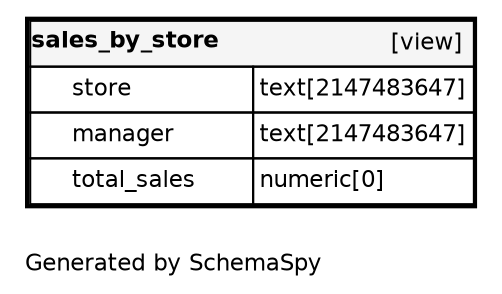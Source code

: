 digraph "oneDegreeRelationshipsDiagram" {
  graph [    rankdir="RL"    bgcolor="#ffffff"    label="\nGenerated by SchemaSpy"    labeljust="l"    nodesep="0.18"    ranksep="0.46"    fontname="Helvetica"    fontsize="11"    ration="compress"  ];  node [    fontname="Helvetica"    fontsize="11"    shape="plaintext"  ];  edge [    arrowsize="0.8"  ];
  "sales_by_store" [
   label=<
    <TABLE BORDER="2" CELLBORDER="1" CELLSPACING="0" BGCOLOR="#ffffff">
      <TR><TD COLSPAN="4"  BGCOLOR="#f5f5f5"><TABLE BORDER="0" CELLSPACING="0"><TR><TD ALIGN="LEFT" FIXEDSIZE="TRUE" WIDTH="86" HEIGHT="16"><B>sales_by_store</B></TD><TD ALIGN="RIGHT">[view]</TD></TR></TABLE></TD></TR>
      <TR><TD PORT="store" COLSPAN="2" ALIGN="LEFT"><TABLE BORDER="0" CELLSPACING="0" ALIGN="LEFT"><TR ALIGN="LEFT"><TD ALIGN="LEFT" FIXEDSIZE="TRUE" WIDTH="15" HEIGHT="16"></TD><TD ALIGN="LEFT" FIXEDSIZE="TRUE" WIDTH="86" HEIGHT="16">store</TD></TR></TABLE></TD><TD PORT="store.type" ALIGN="LEFT">text[2147483647]</TD></TR>
      <TR><TD PORT="manager" COLSPAN="2" ALIGN="LEFT"><TABLE BORDER="0" CELLSPACING="0" ALIGN="LEFT"><TR ALIGN="LEFT"><TD ALIGN="LEFT" FIXEDSIZE="TRUE" WIDTH="15" HEIGHT="16"></TD><TD ALIGN="LEFT" FIXEDSIZE="TRUE" WIDTH="86" HEIGHT="16">manager</TD></TR></TABLE></TD><TD PORT="manager.type" ALIGN="LEFT">text[2147483647]</TD></TR>
      <TR><TD PORT="total_sales" COLSPAN="2" ALIGN="LEFT"><TABLE BORDER="0" CELLSPACING="0" ALIGN="LEFT"><TR ALIGN="LEFT"><TD ALIGN="LEFT" FIXEDSIZE="TRUE" WIDTH="15" HEIGHT="16"></TD><TD ALIGN="LEFT" FIXEDSIZE="TRUE" WIDTH="86" HEIGHT="16">total_sales</TD></TR></TABLE></TD><TD PORT="total_sales.type" ALIGN="LEFT">numeric[0]</TD></TR>
    </TABLE>>
    URL="sales_by_store.html"
    target="_top"
    tooltip="sales_by_store"
  ];
}
